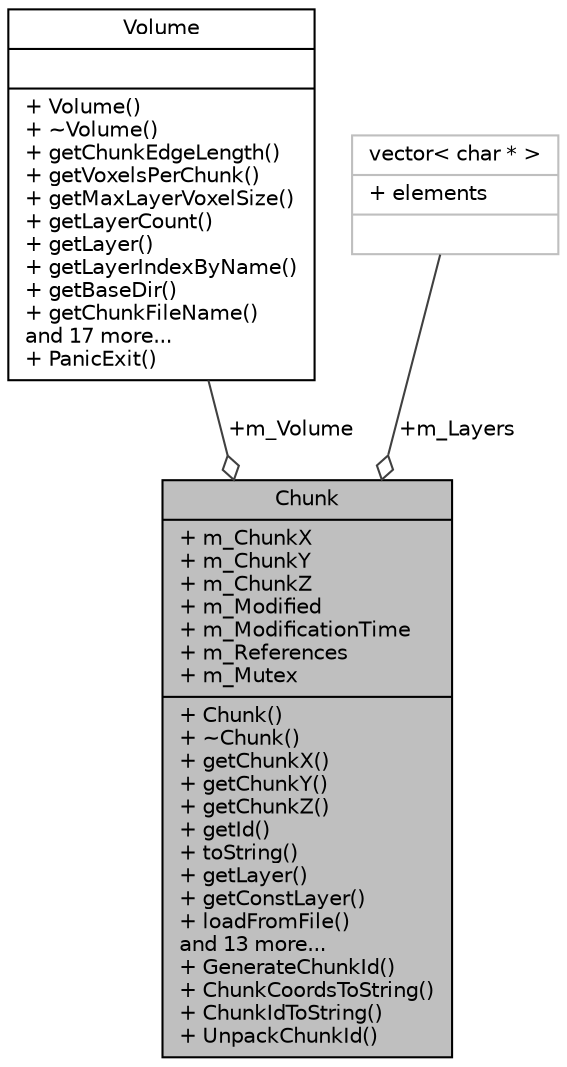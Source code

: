 digraph "Chunk"
{
  bgcolor="transparent";
  edge [fontname="Helvetica",fontsize="10",labelfontname="Helvetica",labelfontsize="10"];
  node [fontname="Helvetica",fontsize="10",shape=record];
  Node1 [label="{Chunk\n|+ m_ChunkX\l+ m_ChunkY\l+ m_ChunkZ\l+ m_Modified\l+ m_ModificationTime\l+ m_References\l+ m_Mutex\l|+ Chunk()\l+ ~Chunk()\l+ getChunkX()\l+ getChunkY()\l+ getChunkZ()\l+ getId()\l+ toString()\l+ getLayer()\l+ getConstLayer()\l+ loadFromFile()\land 13 more...\l+ GenerateChunkId()\l+ ChunkCoordsToString()\l+ ChunkIdToString()\l+ UnpackChunkId()\l}",height=0.2,width=0.4,color="black", fillcolor="grey75", style="filled" fontcolor="black"];
  Node2 -> Node1 [color="grey25",fontsize="10",style="solid",label=" +m_Volume" ,arrowhead="odiamond",fontname="Helvetica"];
  Node2 [label="{Volume\n||+ Volume()\l+ ~Volume()\l+ getChunkEdgeLength()\l+ getVoxelsPerChunk()\l+ getMaxLayerVoxelSize()\l+ getLayerCount()\l+ getLayer()\l+ getLayerIndexByName()\l+ getBaseDir()\l+ getChunkFileName()\land 17 more...\l+ PanicExit()\l}",height=0.2,width=0.4,color="black",URL="$classvman_1_1_volume.html"];
  Node3 -> Node1 [color="grey25",fontsize="10",style="solid",label=" +m_Layers" ,arrowhead="odiamond",fontname="Helvetica"];
  Node3 [label="{vector\< char * \>\n|+ elements\l|}",height=0.2,width=0.4,color="grey75"];
}
